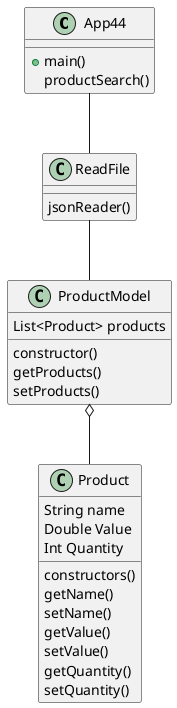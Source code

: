 @startuml
'https://plantuml.com/class-diagram

class App44{
+main()
productSearch()
}
class ReadFile{
jsonReader()
}
class ProductModel{
List<Product> products
constructor()
getProducts()
setProducts()
}
class Product{
String name
Double Value
Int Quantity
constructors()
getName()
setName()
getValue()
setValue()
getQuantity()
setQuantity()
}


App44 -- ReadFile
ReadFile -- ProductModel
ProductModel o-- Product





@enduml
